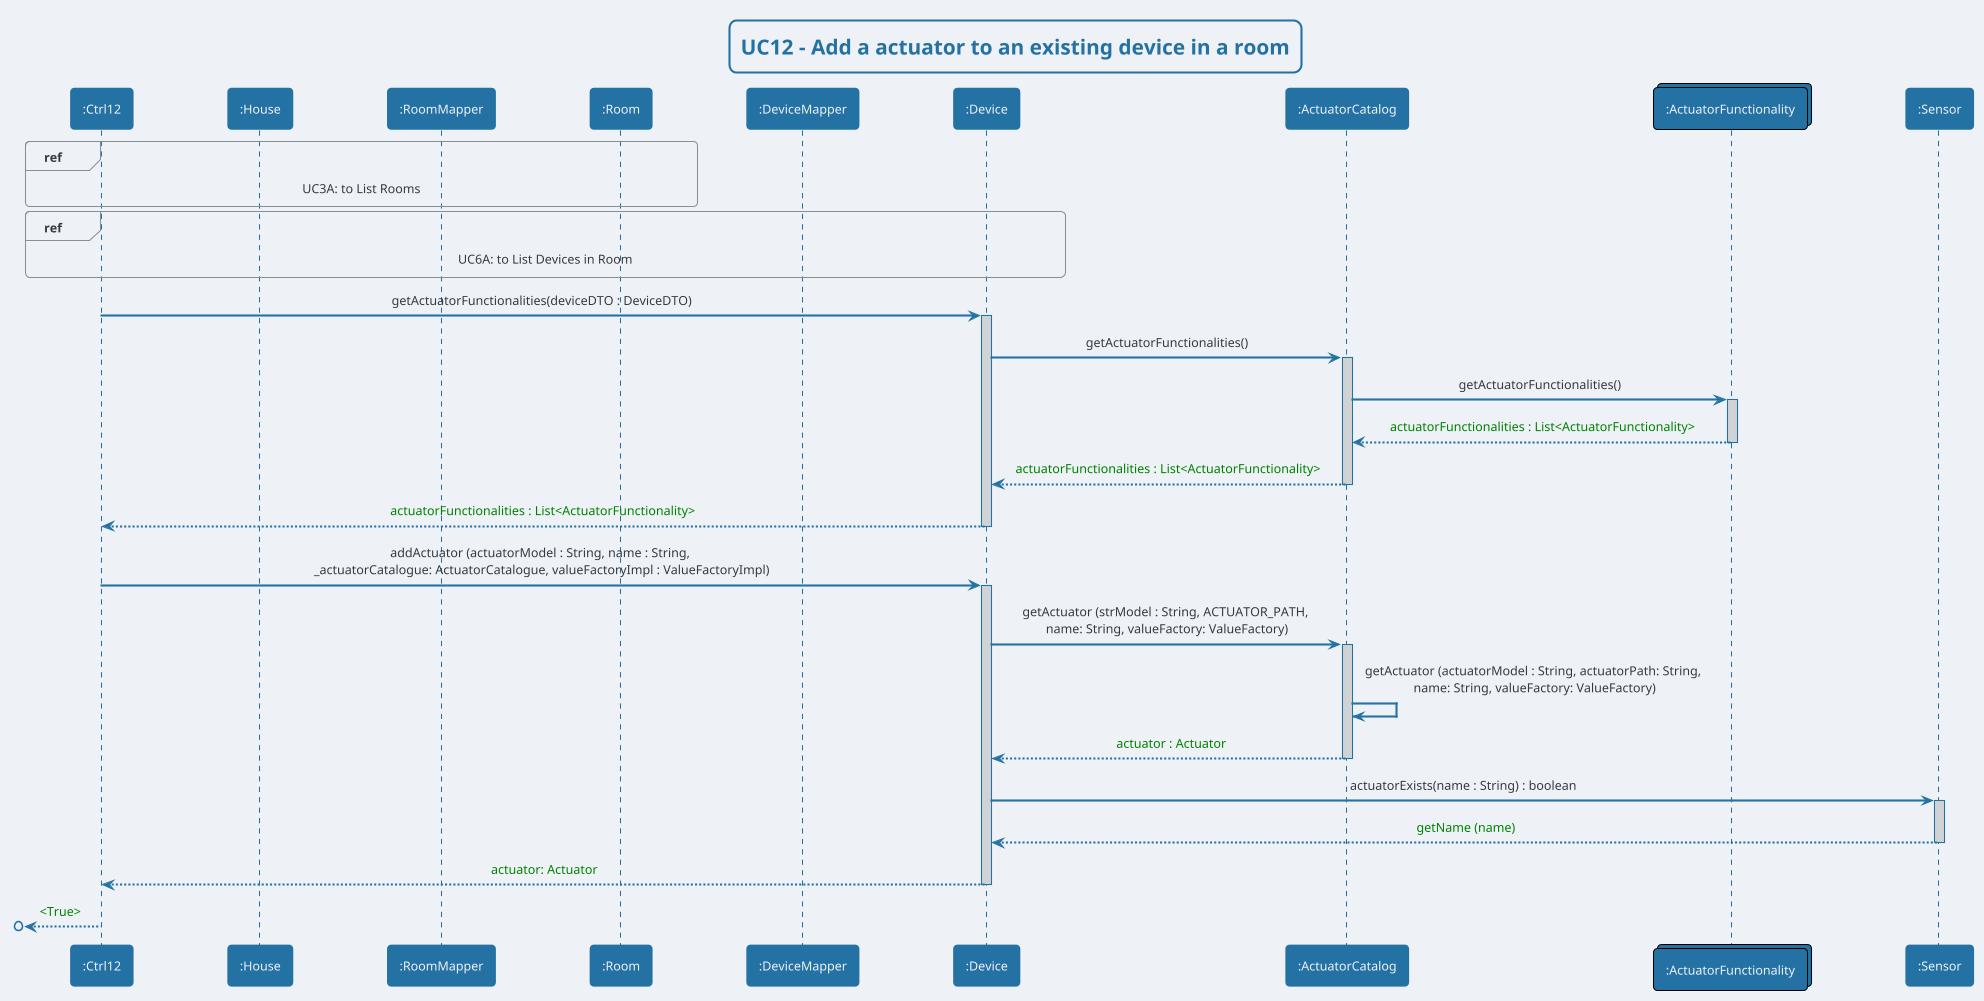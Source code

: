 @startuml
!theme cerulean-outline

skinparam backgroundColor #EEF2F7
skinparam titleBorderRoundCorner 15
skinparam titleBorderThickness 2
skinparam titleBorderColor #2471A3
skinparam titleFontColor #2471A3
skinparam sequenceArrowThickness 2
skinparam defaultTextAlignment center
skinparam sequenceParticipantBorderThickness 2
skinparam sequenceParticipantFontColor #EEF2F7
skinparam sequenceLifeLineBorderColor #2471A3
skinparam sequenceLifeLineBorderThickness 1.5
skinparam sequenceParticipantBackgroundColor #2471A3
skinparam sequenceParticipantBorderColor #2471A3
skinparam CollectionsBorderColor #000000
skinparam CollectionsBackgroundColor #2471A3
skinparam CollectionsFontColor #EEF2F7
skinparam ArrowColor #2471A3
skinparam ArrowThickness 2
skinparam sequenceLifeLineBackgroundColor #D0D3D4

title UC12 - Add a actuator to an existing device in a room


participant ":Ctrl12" as C
participant ":House" as H
participant ":RoomMapper" as RM
participant ":Room" as R
participant ":DeviceMapper" as DM
participant ":Device" as D
participant ":ActuatorCatalog" as AC
collections ":ActuatorFunctionality" as AF
participant ":Sensor" as S
ref over C, H, RM, R : UC3A: to List Rooms
ref over C, H, RM, R, D: UC6A: to List Devices in Room


C -> D : getActuatorFunctionalities(deviceDTO : DeviceDTO)
activate D
D -> AC : getActuatorFunctionalities()
activate AC
AC -> AF : getActuatorFunctionalities()
activate AF
AF --> AC : <font color="green"> actuatorFunctionalities : List<ActuatorFunctionality> </font>
deactivate AF
AC --> D : <font color="green"> actuatorFunctionalities : List<ActuatorFunctionality>  </font>
deactivate AC
D --> C : <font color="green"> actuatorFunctionalities : List<ActuatorFunctionality>  </font>
deactivate D
C -> D : addActuator (actuatorModel : String, name : String, \n_actuatorCatalogue: ActuatorCatalogue, valueFactoryImpl : ValueFactoryImpl)
activate D
D -> AC : getActuator (strModel : String, ACTUATOR_PATH, \nname: String, valueFactory: ValueFactory)
activate AC
AC-> AC : getActuator (actuatorModel : String, actuatorPath: String, \nname: String, valueFactory: ValueFactory)
AC --> D : <font color="green"> actuator : Actuator
deactivate AC
D -> S :  actuatorExists(name : String) : boolean
activate S
S --> D : <font color="green"> getName (name) </font>
deactivate S
D --> C : <font color="green"> actuator: Actuator </font>
deactivate D
[o<-- C : <font color="green"> <True> </font>
deactivate C

@enduml